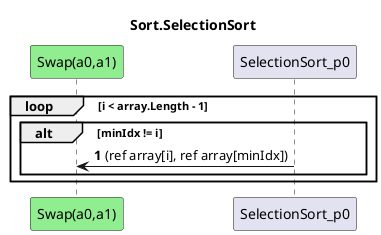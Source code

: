 @startuml Sort.SelectionSort
title Sort.SelectionSort
participant "Swap(a0,a1)" as Swap_a0_a1 #LightGreen
autonumber
loop i < array.Length - 1
    alt minIdx != i
        SelectionSort_p0 -> Swap_a0_a1 : (ref array[i], ref array[minIdx])
    end
end
@enduml
